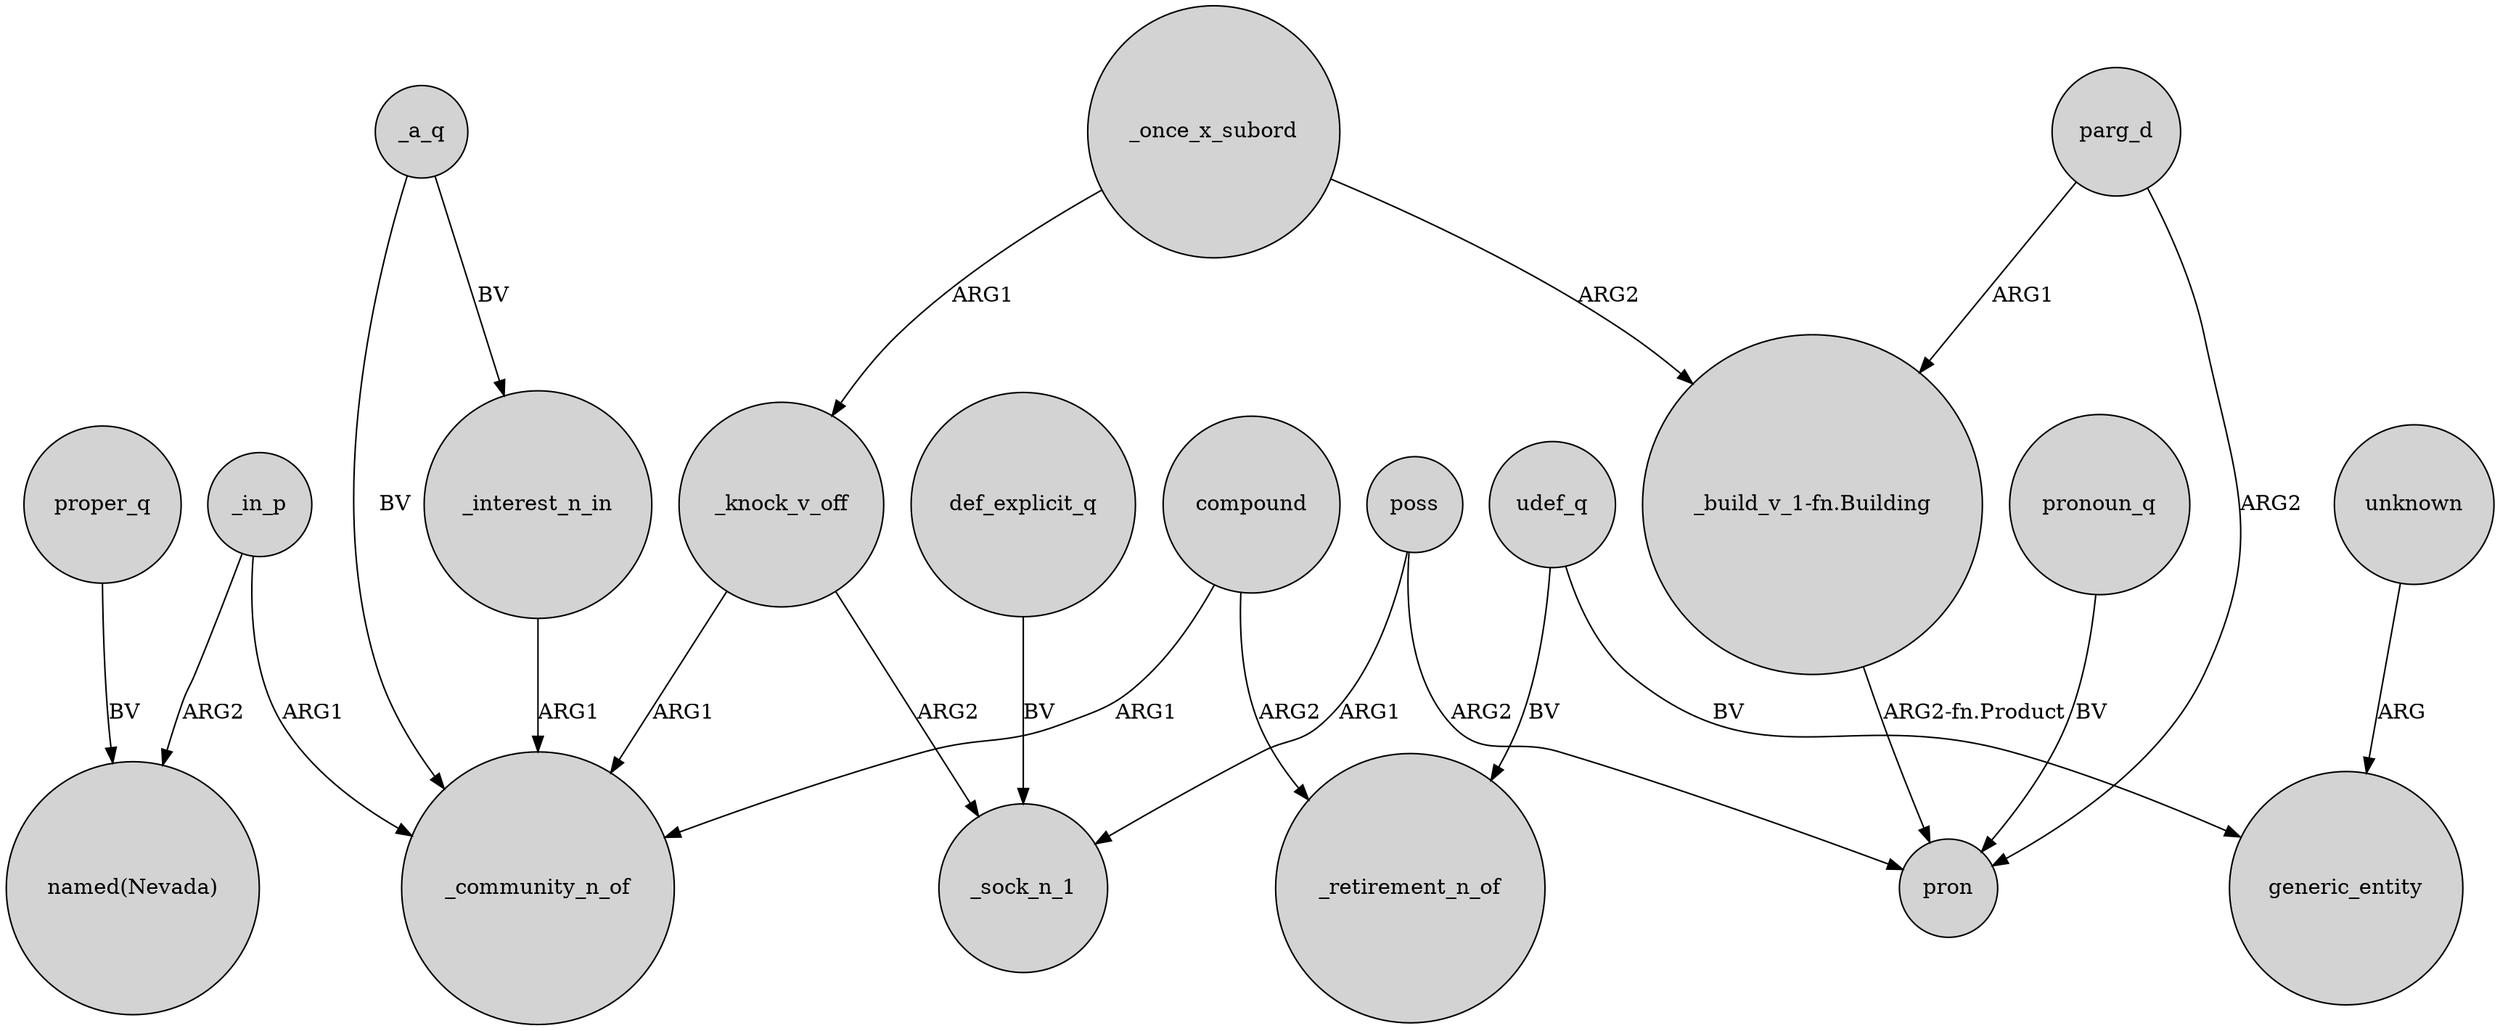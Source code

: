 digraph {
	node [shape=circle style=filled]
	proper_q -> "named(Nevada)" [label=BV]
	_once_x_subord -> "_build_v_1-fn.Building" [label=ARG2]
	_a_q -> _interest_n_in [label=BV]
	_interest_n_in -> _community_n_of [label=ARG1]
	udef_q -> generic_entity [label=BV]
	poss -> pron [label=ARG2]
	"_build_v_1-fn.Building" -> pron [label="ARG2-fn.Product"]
	_knock_v_off -> _sock_n_1 [label=ARG2]
	_in_p -> "named(Nevada)" [label=ARG2]
	_knock_v_off -> _community_n_of [label=ARG1]
	_a_q -> _community_n_of [label=BV]
	parg_d -> pron [label=ARG2]
	udef_q -> _retirement_n_of [label=BV]
	pronoun_q -> pron [label=BV]
	parg_d -> "_build_v_1-fn.Building" [label=ARG1]
	compound -> _retirement_n_of [label=ARG2]
	poss -> _sock_n_1 [label=ARG1]
	compound -> _community_n_of [label=ARG1]
	_once_x_subord -> _knock_v_off [label=ARG1]
	_in_p -> _community_n_of [label=ARG1]
	def_explicit_q -> _sock_n_1 [label=BV]
	unknown -> generic_entity [label=ARG]
}
